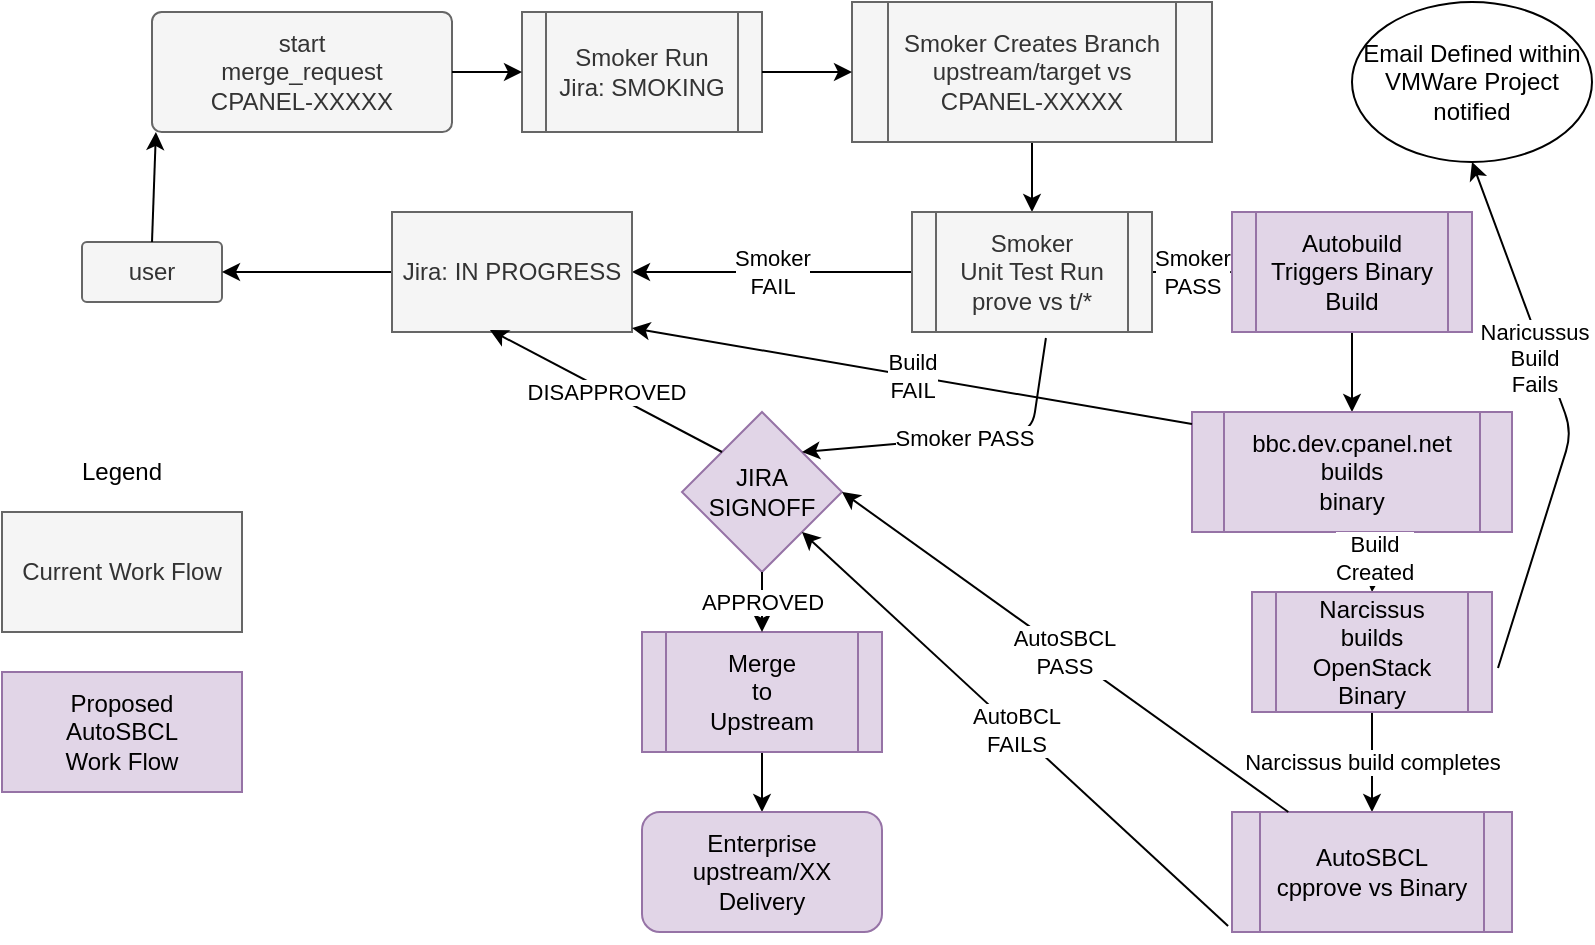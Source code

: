 <mxfile version="10.7.7" type="github"><diagram id="uPV8g8MUBTFGjLk0Orzq" name="Page-1"><mxGraphModel dx="1288" dy="710" grid="1" gridSize="10" guides="1" tooltips="1" connect="1" arrows="1" fold="1" page="1" pageScale="1" pageWidth="850" pageHeight="1100" math="0" shadow="0"><root><mxCell id="0"/><mxCell id="1" parent="0"/><object label="&lt;div&gt;start&lt;/div&gt;&lt;div&gt;merge_request&lt;/div&gt;&lt;div&gt;CPANEL-XXXXX&lt;br&gt;&lt;/div&gt;" id="9Sy3RJd47QlUpjRNtvzD-1"><mxCell style="rounded=1;whiteSpace=wrap;html=1;glass=0;arcSize=8;fillColor=#f5f5f5;strokeColor=#666666;fontColor=#333333;" vertex="1" parent="1"><mxGeometry x="120" y="60" width="150" height="60" as="geometry"/></mxCell></object><mxCell id="9Sy3RJd47QlUpjRNtvzD-6" value="&lt;div&gt;Smoker Run&lt;/div&gt;&lt;div&gt;Jira: SMOKING&lt;br&gt;&lt;/div&gt;" style="shape=process;whiteSpace=wrap;html=1;backgroundOutline=1;glass=0;fillColor=#f5f5f5;strokeColor=#666666;fontColor=#333333;" vertex="1" parent="1"><mxGeometry x="305" y="60" width="120" height="60" as="geometry"/></mxCell><mxCell id="9Sy3RJd47QlUpjRNtvzD-93" value="" style="edgeStyle=orthogonalEdgeStyle;rounded=0;orthogonalLoop=1;jettySize=auto;html=1;" edge="1" parent="1" source="9Sy3RJd47QlUpjRNtvzD-12" target="9Sy3RJd47QlUpjRNtvzD-18"><mxGeometry relative="1" as="geometry"/></mxCell><mxCell id="9Sy3RJd47QlUpjRNtvzD-12" value="&lt;div&gt;Smoker Creates Branch&lt;/div&gt;&lt;div&gt;upstream/target vs CPANEL-XXXXX&lt;br&gt;&lt;/div&gt;" style="shape=process;whiteSpace=wrap;html=1;backgroundOutline=1;glass=0;fillColor=#f5f5f5;strokeColor=#666666;fontColor=#333333;" vertex="1" parent="1"><mxGeometry x="470" y="55" width="180" height="70" as="geometry"/></mxCell><mxCell id="9Sy3RJd47QlUpjRNtvzD-16" value="" style="endArrow=classic;html=1;entryX=0;entryY=0.5;entryDx=0;entryDy=0;exitX=1;exitY=0.5;exitDx=0;exitDy=0;" edge="1" parent="1" source="9Sy3RJd47QlUpjRNtvzD-1" target="9Sy3RJd47QlUpjRNtvzD-6"><mxGeometry width="50" height="50" relative="1" as="geometry"><mxPoint x="20" y="390" as="sourcePoint"/><mxPoint x="70" y="340" as="targetPoint"/></mxGeometry></mxCell><mxCell id="9Sy3RJd47QlUpjRNtvzD-17" value="" style="endArrow=classic;html=1;entryX=0;entryY=0.5;entryDx=0;entryDy=0;exitX=1;exitY=0.5;exitDx=0;exitDy=0;" edge="1" parent="1" source="9Sy3RJd47QlUpjRNtvzD-6" target="9Sy3RJd47QlUpjRNtvzD-12"><mxGeometry width="50" height="50" relative="1" as="geometry"><mxPoint x="20" y="390" as="sourcePoint"/><mxPoint x="70" y="340" as="targetPoint"/></mxGeometry></mxCell><mxCell id="9Sy3RJd47QlUpjRNtvzD-29" value="&lt;div&gt;Smoker&lt;/div&gt;&lt;div&gt;FAIL&lt;br&gt;&lt;/div&gt;" style="edgeStyle=orthogonalEdgeStyle;rounded=0;orthogonalLoop=1;jettySize=auto;html=1;entryX=1;entryY=0.5;entryDx=0;entryDy=0;" edge="1" parent="1" source="9Sy3RJd47QlUpjRNtvzD-18" target="9Sy3RJd47QlUpjRNtvzD-35"><mxGeometry relative="1" as="geometry"><mxPoint x="350" y="190" as="targetPoint"/></mxGeometry></mxCell><mxCell id="9Sy3RJd47QlUpjRNtvzD-96" value="&lt;div&gt;Smoker&lt;/div&gt;&lt;div&gt;PASS&lt;br&gt;&lt;/div&gt;" style="edgeStyle=orthogonalEdgeStyle;rounded=0;orthogonalLoop=1;jettySize=auto;html=1;" edge="1" parent="1" source="9Sy3RJd47QlUpjRNtvzD-18" target="9Sy3RJd47QlUpjRNtvzD-43"><mxGeometry relative="1" as="geometry"/></mxCell><mxCell id="9Sy3RJd47QlUpjRNtvzD-18" value="&lt;div&gt;Smoker&lt;/div&gt;&lt;div&gt;Unit Test Run&lt;/div&gt;&lt;div&gt;prove vs t/*&lt;br&gt;&lt;/div&gt;" style="shape=process;whiteSpace=wrap;html=1;backgroundOutline=1;glass=0;fillColor=#f5f5f5;strokeColor=#666666;fontColor=#333333;" vertex="1" parent="1"><mxGeometry x="500" y="160" width="120" height="60" as="geometry"/></mxCell><object label="&lt;div&gt;user&lt;/div&gt;" id="9Sy3RJd47QlUpjRNtvzD-22"><mxCell style="rounded=1;whiteSpace=wrap;html=1;glass=0;arcSize=8;fillColor=#f5f5f5;strokeColor=#666666;fontColor=#333333;" vertex="1" parent="1"><mxGeometry x="85" y="175" width="70" height="30" as="geometry"/></mxCell></object><mxCell id="9Sy3RJd47QlUpjRNtvzD-23" value="" style="endArrow=classic;html=1;exitX=0.5;exitY=0;exitDx=0;exitDy=0;entryX=0.013;entryY=1;entryDx=0;entryDy=0;entryPerimeter=0;" edge="1" parent="1" source="9Sy3RJd47QlUpjRNtvzD-22" target="9Sy3RJd47QlUpjRNtvzD-1"><mxGeometry width="50" height="50" relative="1" as="geometry"><mxPoint x="20" y="390" as="sourcePoint"/><mxPoint x="29" y="120" as="targetPoint"/></mxGeometry></mxCell><mxCell id="9Sy3RJd47QlUpjRNtvzD-37" value="" style="edgeStyle=orthogonalEdgeStyle;rounded=0;orthogonalLoop=1;jettySize=auto;html=1;" edge="1" parent="1" source="9Sy3RJd47QlUpjRNtvzD-35" target="9Sy3RJd47QlUpjRNtvzD-22"><mxGeometry relative="1" as="geometry"/></mxCell><mxCell id="9Sy3RJd47QlUpjRNtvzD-35" value="Jira: IN PROGRESS" style="rounded=0;whiteSpace=wrap;html=1;glass=0;fillColor=#f5f5f5;strokeColor=#666666;fontColor=#333333;" vertex="1" parent="1"><mxGeometry x="240" y="160" width="120" height="60" as="geometry"/></mxCell><mxCell id="9Sy3RJd47QlUpjRNtvzD-46" value="" style="edgeStyle=orthogonalEdgeStyle;rounded=0;orthogonalLoop=1;jettySize=auto;html=1;" edge="1" parent="1" source="9Sy3RJd47QlUpjRNtvzD-43" target="9Sy3RJd47QlUpjRNtvzD-44"><mxGeometry relative="1" as="geometry"/></mxCell><mxCell id="9Sy3RJd47QlUpjRNtvzD-43" value="&lt;div&gt;Autobuild Triggers Binary&lt;/div&gt;&lt;div&gt;Build&lt;br&gt;&lt;/div&gt;" style="shape=process;whiteSpace=wrap;html=1;backgroundOutline=1;glass=0;labelBorderColor=none;fillColor=#e1d5e7;strokeColor=#9673a6;" vertex="1" parent="1"><mxGeometry x="660" y="160" width="120" height="60" as="geometry"/></mxCell><mxCell id="9Sy3RJd47QlUpjRNtvzD-44" value="&lt;div&gt;bbc.dev.cpanel.net&lt;/div&gt;&lt;div&gt;builds&lt;/div&gt;&lt;div&gt;binary&lt;br&gt;&lt;/div&gt;" style="shape=process;whiteSpace=wrap;html=1;backgroundOutline=1;glass=0;fillColor=#e1d5e7;strokeColor=#9673a6;" vertex="1" parent="1"><mxGeometry x="640" y="260" width="160" height="60" as="geometry"/></mxCell><mxCell id="9Sy3RJd47QlUpjRNtvzD-54" value="Narcissus build completes" style="edgeStyle=orthogonalEdgeStyle;rounded=0;orthogonalLoop=1;jettySize=auto;html=1;" edge="1" parent="1" source="9Sy3RJd47QlUpjRNtvzD-49" target="9Sy3RJd47QlUpjRNtvzD-53"><mxGeometry relative="1" as="geometry"/></mxCell><mxCell id="9Sy3RJd47QlUpjRNtvzD-53" value="&lt;div&gt;AutoSBCL&lt;/div&gt;&lt;div&gt;cpprove vs Binary&lt;/div&gt;" style="shape=process;whiteSpace=wrap;html=1;backgroundOutline=1;glass=0;fillColor=#e1d5e7;strokeColor=#9673a6;" vertex="1" parent="1"><mxGeometry x="660" y="460" width="140" height="60" as="geometry"/></mxCell><mxCell id="9Sy3RJd47QlUpjRNtvzD-112" value="" style="edgeStyle=orthogonalEdgeStyle;rounded=0;orthogonalLoop=1;jettySize=auto;html=1;" edge="1" parent="1" source="9Sy3RJd47QlUpjRNtvzD-67" target="9Sy3RJd47QlUpjRNtvzD-106"><mxGeometry relative="1" as="geometry"/></mxCell><mxCell id="9Sy3RJd47QlUpjRNtvzD-67" value="&lt;div&gt;Merge&lt;/div&gt;&lt;div&gt;to&lt;/div&gt;&lt;div&gt;Upstream&lt;br&gt;&lt;/div&gt;" style="shape=process;whiteSpace=wrap;html=1;backgroundOutline=1;glass=0;fillColor=#e1d5e7;strokeColor=#9673a6;" vertex="1" parent="1"><mxGeometry x="365" y="370" width="120" height="60" as="geometry"/></mxCell><mxCell id="9Sy3RJd47QlUpjRNtvzD-81" value="&lt;div&gt;Build&lt;/div&gt;&lt;div&gt;Created&lt;br&gt;&lt;/div&gt;" style="endArrow=classic;html=1;entryX=0.5;entryY=0;entryDx=0;entryDy=0;exitX=0.575;exitY=1.017;exitDx=0;exitDy=0;exitPerimeter=0;" edge="1" parent="1" source="9Sy3RJd47QlUpjRNtvzD-44" target="9Sy3RJd47QlUpjRNtvzD-49"><mxGeometry x="-0.154" width="50" height="50" relative="1" as="geometry"><mxPoint y="740" as="sourcePoint"/><mxPoint x="50" y="690" as="targetPoint"/><Array as="points"/><mxPoint as="offset"/></mxGeometry></mxCell><mxCell id="9Sy3RJd47QlUpjRNtvzD-84" value="&lt;div&gt;Build&lt;/div&gt;&lt;div&gt;FAIL&lt;br&gt;&lt;/div&gt;" style="endArrow=classic;html=1;entryX=1;entryY=0.967;entryDx=0;entryDy=0;exitX=0;exitY=0.1;exitDx=0;exitDy=0;exitPerimeter=0;entryPerimeter=0;" edge="1" parent="1" source="9Sy3RJd47QlUpjRNtvzD-44" target="9Sy3RJd47QlUpjRNtvzD-35"><mxGeometry width="50" height="50" relative="1" as="geometry"><mxPoint y="740" as="sourcePoint"/><mxPoint x="50" y="690" as="targetPoint"/></mxGeometry></mxCell><mxCell id="9Sy3RJd47QlUpjRNtvzD-85" value="&lt;div&gt;JIRA&lt;/div&gt;&lt;div&gt;SIGNOFF&lt;br&gt;&lt;/div&gt;" style="rhombus;whiteSpace=wrap;html=1;glass=0;fillColor=#e1d5e7;strokeColor=#9673a6;" vertex="1" parent="1"><mxGeometry x="385" y="260" width="80" height="80" as="geometry"/></mxCell><mxCell id="9Sy3RJd47QlUpjRNtvzD-86" value="&lt;div&gt;AutoSBCL&lt;/div&gt;&lt;div&gt;PASS&lt;br&gt;&lt;/div&gt;" style="endArrow=classic;html=1;entryX=1;entryY=0.5;entryDx=0;entryDy=0;" edge="1" parent="1" source="9Sy3RJd47QlUpjRNtvzD-53" target="9Sy3RJd47QlUpjRNtvzD-85"><mxGeometry width="50" height="50" relative="1" as="geometry"><mxPoint x="460" y="480" as="sourcePoint"/><mxPoint x="70" y="690" as="targetPoint"/></mxGeometry></mxCell><mxCell id="9Sy3RJd47QlUpjRNtvzD-87" value="DISAPPROVED" style="endArrow=classic;html=1;exitX=0;exitY=0;exitDx=0;exitDy=0;entryX=0.408;entryY=0.983;entryDx=0;entryDy=0;entryPerimeter=0;" edge="1" parent="1" source="9Sy3RJd47QlUpjRNtvzD-85" target="9Sy3RJd47QlUpjRNtvzD-35"><mxGeometry width="50" height="50" relative="1" as="geometry"><mxPoint x="20" y="740" as="sourcePoint"/><mxPoint x="70" y="690" as="targetPoint"/><Array as="points"/></mxGeometry></mxCell><mxCell id="9Sy3RJd47QlUpjRNtvzD-88" value="&lt;div&gt;APPROVED&lt;/div&gt;" style="endArrow=classic;html=1;exitX=0.5;exitY=1;exitDx=0;exitDy=0;entryX=0.5;entryY=0;entryDx=0;entryDy=0;" edge="1" parent="1" source="9Sy3RJd47QlUpjRNtvzD-85" target="9Sy3RJd47QlUpjRNtvzD-67"><mxGeometry width="50" height="50" relative="1" as="geometry"><mxPoint y="730" as="sourcePoint"/><mxPoint x="420" y="380" as="targetPoint"/></mxGeometry></mxCell><mxCell id="9Sy3RJd47QlUpjRNtvzD-49" value="&lt;div&gt;Narcissus&lt;/div&gt;&lt;div&gt;builds&lt;/div&gt;&lt;div&gt;OpenStack&lt;/div&gt;&lt;div&gt;Binary&lt;br&gt;&lt;/div&gt;" style="shape=process;whiteSpace=wrap;html=1;backgroundOutline=1;glass=0;fillColor=#e1d5e7;strokeColor=#9673a6;" vertex="1" parent="1"><mxGeometry x="670" y="350" width="120" height="60" as="geometry"/></mxCell><mxCell id="9Sy3RJd47QlUpjRNtvzD-101" value="&lt;div&gt;Naricussus&lt;/div&gt;&lt;div&gt;Build&lt;/div&gt;&lt;div&gt;Fails&lt;br&gt;&lt;/div&gt;" style="endArrow=classic;html=1;exitX=1.025;exitY=0.633;exitDx=0;exitDy=0;exitPerimeter=0;entryX=0.5;entryY=1;entryDx=0;entryDy=0;" edge="1" parent="1" source="9Sy3RJd47QlUpjRNtvzD-49" target="9Sy3RJd47QlUpjRNtvzD-109"><mxGeometry x="0.235" y="5" width="50" height="50" relative="1" as="geometry"><mxPoint x="90" y="730" as="sourcePoint"/><mxPoint x="760" y="300" as="targetPoint"/><Array as="points"><mxPoint x="830" y="270"/></Array><mxPoint as="offset"/></mxGeometry></mxCell><mxCell id="9Sy3RJd47QlUpjRNtvzD-103" value="&lt;div&gt;AutoBCL&lt;/div&gt;&lt;div&gt;FAILS&lt;br&gt;&lt;/div&gt;" style="endArrow=classic;html=1;entryX=1;entryY=1;entryDx=0;entryDy=0;exitX=-0.014;exitY=0.95;exitDx=0;exitDy=0;exitPerimeter=0;" edge="1" parent="1" source="9Sy3RJd47QlUpjRNtvzD-53" target="9Sy3RJd47QlUpjRNtvzD-85"><mxGeometry width="50" height="50" relative="1" as="geometry"><mxPoint x="90" y="730" as="sourcePoint"/><mxPoint x="140" y="680" as="targetPoint"/></mxGeometry></mxCell><mxCell id="9Sy3RJd47QlUpjRNtvzD-106" value="&lt;div&gt;Enterprise&lt;br&gt;&lt;/div&gt;&lt;div&gt;upstream/XX&lt;/div&gt;&lt;div&gt;Delivery&lt;br&gt;&lt;/div&gt;" style="rounded=1;whiteSpace=wrap;html=1;glass=0;fillColor=#e1d5e7;strokeColor=#9673a6;" vertex="1" parent="1"><mxGeometry x="365" y="460" width="120" height="60" as="geometry"/></mxCell><mxCell id="9Sy3RJd47QlUpjRNtvzD-109" value="&lt;div&gt;Email Defined within&lt;/div&gt;&lt;div&gt;VMWare Project&lt;/div&gt;&lt;div&gt;notified&lt;br&gt;&lt;/div&gt;" style="ellipse;whiteSpace=wrap;html=1;glass=0;" vertex="1" parent="1"><mxGeometry x="720" y="55" width="120" height="80" as="geometry"/></mxCell><mxCell id="9Sy3RJd47QlUpjRNtvzD-110" value="Smoker PASS" style="endArrow=classic;html=1;entryX=1;entryY=0;entryDx=0;entryDy=0;exitX=0.558;exitY=1.05;exitDx=0;exitDy=0;exitPerimeter=0;" edge="1" parent="1" source="9Sy3RJd47QlUpjRNtvzD-18" target="9Sy3RJd47QlUpjRNtvzD-85"><mxGeometry width="50" height="50" relative="1" as="geometry"><mxPoint x="90" y="670" as="sourcePoint"/><mxPoint x="140" y="620" as="targetPoint"/><Array as="points"><mxPoint x="560" y="270"/></Array></mxGeometry></mxCell><mxCell id="9Sy3RJd47QlUpjRNtvzD-114" value="Current Work Flow" style="rounded=0;whiteSpace=wrap;html=1;glass=0;fillColor=#f5f5f5;strokeColor=#666666;fontColor=#333333;" vertex="1" parent="1"><mxGeometry x="45" y="310" width="120" height="60" as="geometry"/></mxCell><mxCell id="9Sy3RJd47QlUpjRNtvzD-115" value="Legend" style="text;html=1;strokeColor=none;fillColor=none;align=center;verticalAlign=middle;whiteSpace=wrap;rounded=0;glass=0;" vertex="1" parent="1"><mxGeometry x="85" y="280" width="40" height="20" as="geometry"/></mxCell><mxCell id="9Sy3RJd47QlUpjRNtvzD-116" value="&lt;div&gt;Proposed&lt;/div&gt;&lt;div&gt;AutoSBCL&lt;/div&gt;&lt;div&gt;Work Flow&lt;br&gt;&lt;/div&gt;" style="rounded=0;whiteSpace=wrap;html=1;glass=0;fillColor=#e1d5e7;strokeColor=#9673a6;" vertex="1" parent="1"><mxGeometry x="45" y="390" width="120" height="60" as="geometry"/></mxCell></root></mxGraphModel></diagram></mxfile>